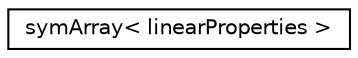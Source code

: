 digraph "Graphical Class Hierarchy"
{
 // LATEX_PDF_SIZE
  edge [fontname="Helvetica",fontsize="10",labelfontname="Helvetica",labelfontsize="10"];
  node [fontname="Helvetica",fontsize="10",shape=record];
  rankdir="LR";
  Node0 [label="symArray\< linearProperties \>",height=0.2,width=0.4,color="black", fillcolor="white", style="filled",URL="$classpFlow_1_1symArray.html",tooltip=" "];
}
